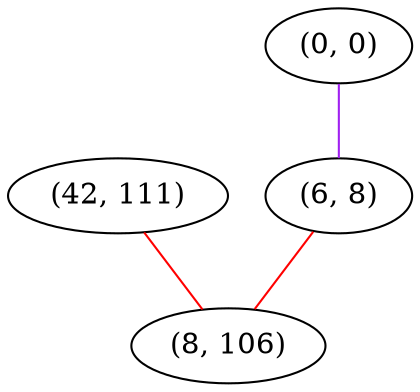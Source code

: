 graph "" {
"(42, 111)";
"(0, 0)";
"(6, 8)";
"(8, 106)";
"(42, 111)" -- "(8, 106)"  [color=red, key=0, weight=1];
"(0, 0)" -- "(6, 8)"  [color=purple, key=0, weight=4];
"(6, 8)" -- "(8, 106)"  [color=red, key=0, weight=1];
}
